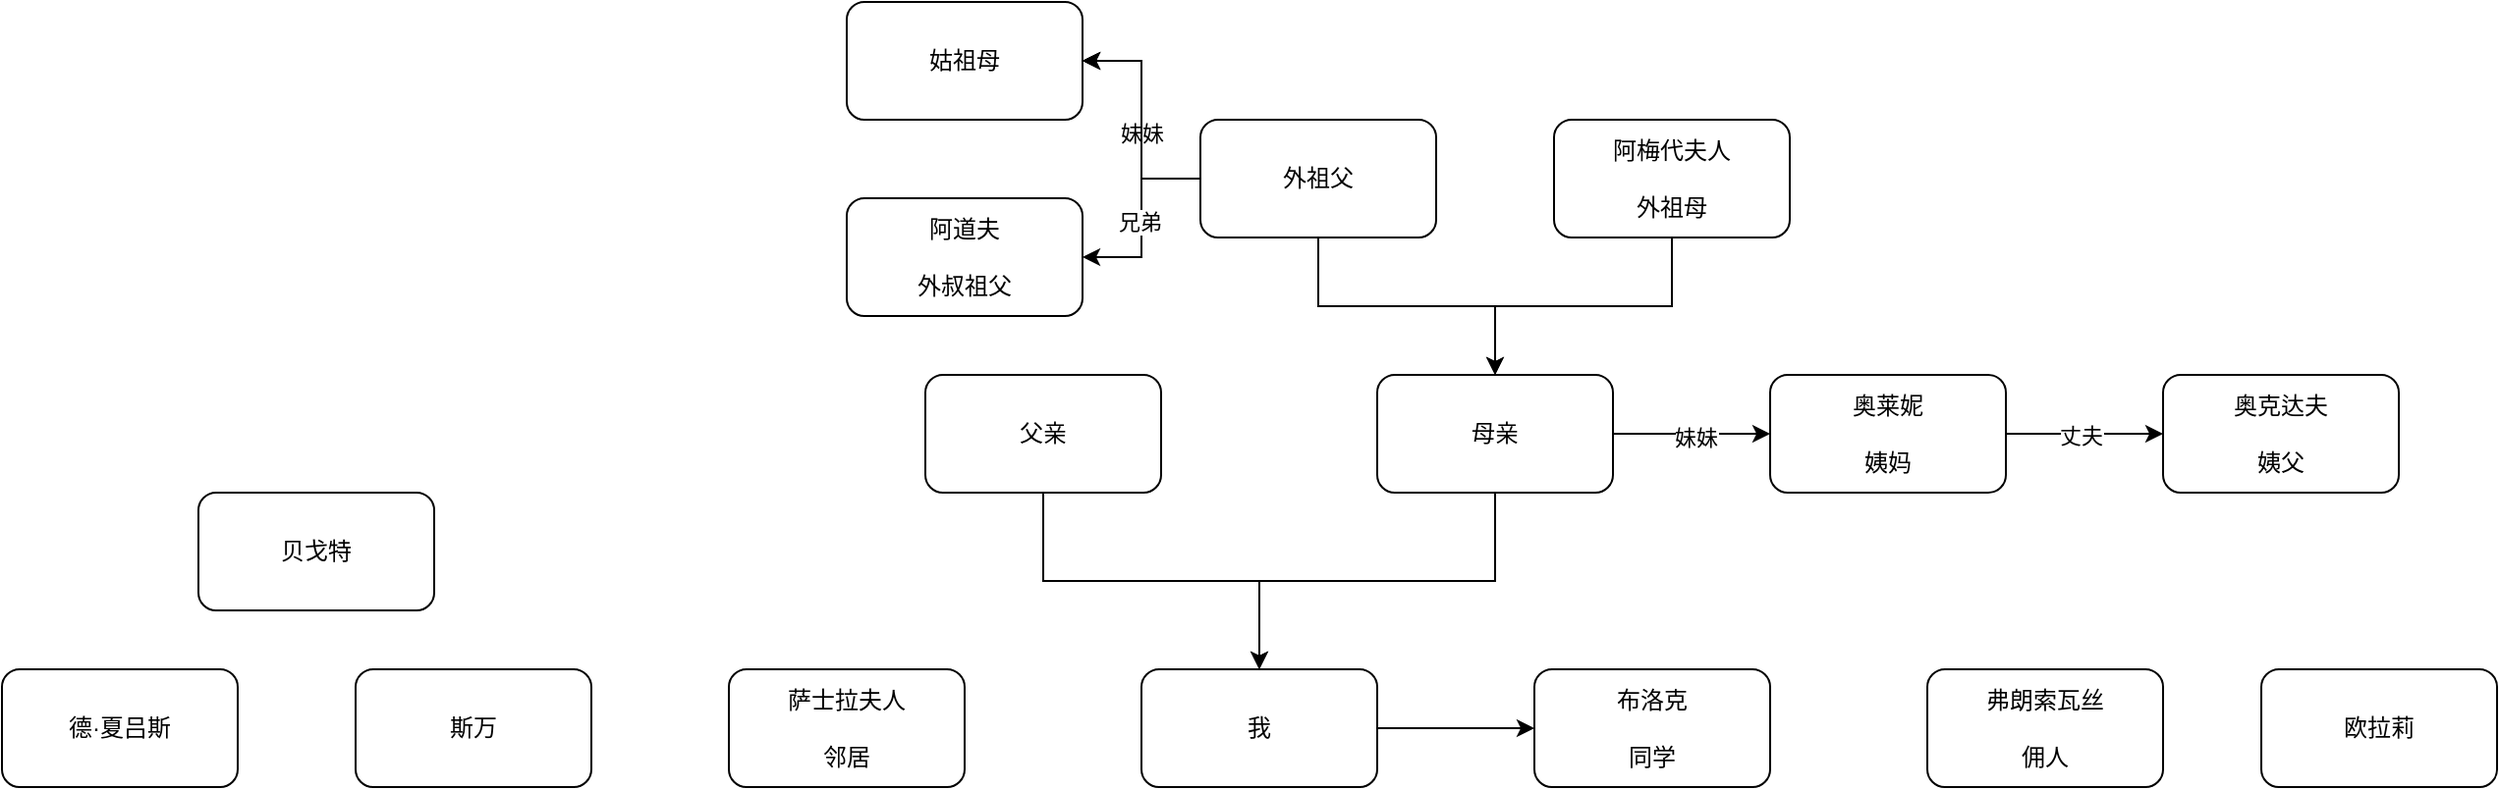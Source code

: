 <mxfile version="22.0.2" type="device">
  <diagram name="第 1 页" id="Ty52NLJcJw9SfpjNwdFo">
    <mxGraphModel dx="1607" dy="1665" grid="1" gridSize="10" guides="1" tooltips="1" connect="1" arrows="1" fold="1" page="1" pageScale="1" pageWidth="827" pageHeight="1169" math="0" shadow="0">
      <root>
        <mxCell id="0" />
        <mxCell id="1" parent="0" />
        <mxCell id="Vh8uB2OroEwljGvEppy5-32" value="" style="edgeStyle=orthogonalEdgeStyle;rounded=0;orthogonalLoop=1;jettySize=auto;html=1;" edge="1" parent="1" source="Vh8uB2OroEwljGvEppy5-1" target="Vh8uB2OroEwljGvEppy5-31">
          <mxGeometry relative="1" as="geometry" />
        </mxCell>
        <mxCell id="Vh8uB2OroEwljGvEppy5-1" value="我" style="rounded=1;whiteSpace=wrap;html=1;" vertex="1" parent="1">
          <mxGeometry x="160" y="290" width="120" height="60" as="geometry" />
        </mxCell>
        <mxCell id="Vh8uB2OroEwljGvEppy5-8" style="edgeStyle=orthogonalEdgeStyle;rounded=0;orthogonalLoop=1;jettySize=auto;html=1;exitX=0.5;exitY=1;exitDx=0;exitDy=0;entryX=0.5;entryY=0;entryDx=0;entryDy=0;" edge="1" parent="1" source="Vh8uB2OroEwljGvEppy5-3" target="Vh8uB2OroEwljGvEppy5-1">
          <mxGeometry relative="1" as="geometry" />
        </mxCell>
        <mxCell id="Vh8uB2OroEwljGvEppy5-18" value="" style="edgeStyle=orthogonalEdgeStyle;rounded=0;orthogonalLoop=1;jettySize=auto;html=1;" edge="1" parent="1" source="Vh8uB2OroEwljGvEppy5-3" target="Vh8uB2OroEwljGvEppy5-17">
          <mxGeometry relative="1" as="geometry" />
        </mxCell>
        <mxCell id="Vh8uB2OroEwljGvEppy5-20" value="妹妹" style="edgeLabel;html=1;align=center;verticalAlign=middle;resizable=0;points=[];" vertex="1" connectable="0" parent="Vh8uB2OroEwljGvEppy5-18">
          <mxGeometry x="0.042" y="-2" relative="1" as="geometry">
            <mxPoint as="offset" />
          </mxGeometry>
        </mxCell>
        <mxCell id="Vh8uB2OroEwljGvEppy5-3" value="母亲" style="whiteSpace=wrap;html=1;rounded=1;" vertex="1" parent="1">
          <mxGeometry x="280" y="140" width="120" height="60" as="geometry" />
        </mxCell>
        <mxCell id="Vh8uB2OroEwljGvEppy5-7" style="edgeStyle=orthogonalEdgeStyle;rounded=0;orthogonalLoop=1;jettySize=auto;html=1;exitX=0.5;exitY=1;exitDx=0;exitDy=0;entryX=0.5;entryY=0;entryDx=0;entryDy=0;" edge="1" parent="1" source="Vh8uB2OroEwljGvEppy5-5" target="Vh8uB2OroEwljGvEppy5-1">
          <mxGeometry relative="1" as="geometry" />
        </mxCell>
        <mxCell id="Vh8uB2OroEwljGvEppy5-5" value="父亲" style="whiteSpace=wrap;html=1;rounded=1;" vertex="1" parent="1">
          <mxGeometry x="50" y="140" width="120" height="60" as="geometry" />
        </mxCell>
        <mxCell id="Vh8uB2OroEwljGvEppy5-11" style="edgeStyle=orthogonalEdgeStyle;rounded=0;orthogonalLoop=1;jettySize=auto;html=1;exitX=0.5;exitY=1;exitDx=0;exitDy=0;entryX=0.5;entryY=0;entryDx=0;entryDy=0;" edge="1" parent="1" source="Vh8uB2OroEwljGvEppy5-9" target="Vh8uB2OroEwljGvEppy5-3">
          <mxGeometry relative="1" as="geometry" />
        </mxCell>
        <mxCell id="Vh8uB2OroEwljGvEppy5-15" value="" style="edgeStyle=orthogonalEdgeStyle;rounded=0;orthogonalLoop=1;jettySize=auto;html=1;" edge="1" parent="1" source="Vh8uB2OroEwljGvEppy5-9" target="Vh8uB2OroEwljGvEppy5-14">
          <mxGeometry relative="1" as="geometry" />
        </mxCell>
        <mxCell id="Vh8uB2OroEwljGvEppy5-16" value="妹妹" style="edgeLabel;html=1;align=center;verticalAlign=middle;resizable=0;points=[];" vertex="1" connectable="0" parent="Vh8uB2OroEwljGvEppy5-15">
          <mxGeometry x="-0.117" relative="1" as="geometry">
            <mxPoint as="offset" />
          </mxGeometry>
        </mxCell>
        <mxCell id="Vh8uB2OroEwljGvEppy5-26" value="" style="edgeStyle=orthogonalEdgeStyle;rounded=0;orthogonalLoop=1;jettySize=auto;html=1;" edge="1" parent="1" source="Vh8uB2OroEwljGvEppy5-9" target="Vh8uB2OroEwljGvEppy5-14">
          <mxGeometry relative="1" as="geometry" />
        </mxCell>
        <mxCell id="Vh8uB2OroEwljGvEppy5-27" value="" style="edgeStyle=orthogonalEdgeStyle;rounded=0;orthogonalLoop=1;jettySize=auto;html=1;" edge="1" parent="1" source="Vh8uB2OroEwljGvEppy5-9" target="Vh8uB2OroEwljGvEppy5-14">
          <mxGeometry relative="1" as="geometry" />
        </mxCell>
        <mxCell id="Vh8uB2OroEwljGvEppy5-29" style="edgeStyle=orthogonalEdgeStyle;rounded=0;orthogonalLoop=1;jettySize=auto;html=1;exitX=0;exitY=0.5;exitDx=0;exitDy=0;entryX=1;entryY=0.5;entryDx=0;entryDy=0;" edge="1" parent="1" source="Vh8uB2OroEwljGvEppy5-9" target="Vh8uB2OroEwljGvEppy5-28">
          <mxGeometry relative="1" as="geometry" />
        </mxCell>
        <mxCell id="Vh8uB2OroEwljGvEppy5-30" value="兄弟" style="edgeLabel;html=1;align=center;verticalAlign=middle;resizable=0;points=[];" vertex="1" connectable="0" parent="Vh8uB2OroEwljGvEppy5-29">
          <mxGeometry x="0.037" y="-1" relative="1" as="geometry">
            <mxPoint as="offset" />
          </mxGeometry>
        </mxCell>
        <mxCell id="Vh8uB2OroEwljGvEppy5-9" value="外祖父" style="rounded=1;whiteSpace=wrap;html=1;" vertex="1" parent="1">
          <mxGeometry x="190" y="10" width="120" height="60" as="geometry" />
        </mxCell>
        <mxCell id="Vh8uB2OroEwljGvEppy5-12" style="edgeStyle=orthogonalEdgeStyle;rounded=0;orthogonalLoop=1;jettySize=auto;html=1;exitX=0.5;exitY=1;exitDx=0;exitDy=0;entryX=0.5;entryY=0;entryDx=0;entryDy=0;" edge="1" parent="1" source="Vh8uB2OroEwljGvEppy5-10" target="Vh8uB2OroEwljGvEppy5-3">
          <mxGeometry relative="1" as="geometry" />
        </mxCell>
        <mxCell id="Vh8uB2OroEwljGvEppy5-10" value="阿梅代夫人&lt;br&gt;&lt;br&gt;外祖母" style="rounded=1;whiteSpace=wrap;html=1;" vertex="1" parent="1">
          <mxGeometry x="370" y="10" width="120" height="60" as="geometry" />
        </mxCell>
        <mxCell id="Vh8uB2OroEwljGvEppy5-14" value="姑祖母" style="whiteSpace=wrap;html=1;rounded=1;" vertex="1" parent="1">
          <mxGeometry x="10" y="-50" width="120" height="60" as="geometry" />
        </mxCell>
        <mxCell id="Vh8uB2OroEwljGvEppy5-22" value="" style="edgeStyle=orthogonalEdgeStyle;rounded=0;orthogonalLoop=1;jettySize=auto;html=1;" edge="1" parent="1" source="Vh8uB2OroEwljGvEppy5-17" target="Vh8uB2OroEwljGvEppy5-21">
          <mxGeometry relative="1" as="geometry" />
        </mxCell>
        <mxCell id="Vh8uB2OroEwljGvEppy5-23" value="丈夫" style="edgeLabel;html=1;align=center;verticalAlign=middle;resizable=0;points=[];" vertex="1" connectable="0" parent="Vh8uB2OroEwljGvEppy5-22">
          <mxGeometry x="-0.058" y="-1" relative="1" as="geometry">
            <mxPoint as="offset" />
          </mxGeometry>
        </mxCell>
        <mxCell id="Vh8uB2OroEwljGvEppy5-17" value="奥莱妮&lt;br&gt;&lt;br&gt;姨妈" style="whiteSpace=wrap;html=1;rounded=1;" vertex="1" parent="1">
          <mxGeometry x="480" y="140" width="120" height="60" as="geometry" />
        </mxCell>
        <mxCell id="Vh8uB2OroEwljGvEppy5-21" value="奥克达夫&lt;br&gt;&lt;br&gt;姨父" style="whiteSpace=wrap;html=1;rounded=1;" vertex="1" parent="1">
          <mxGeometry x="680" y="140" width="120" height="60" as="geometry" />
        </mxCell>
        <mxCell id="Vh8uB2OroEwljGvEppy5-25" value="弗朗索瓦丝&lt;br&gt;&lt;br&gt;佣人" style="rounded=1;whiteSpace=wrap;html=1;" vertex="1" parent="1">
          <mxGeometry x="560" y="290" width="120" height="60" as="geometry" />
        </mxCell>
        <mxCell id="Vh8uB2OroEwljGvEppy5-28" value="阿道夫&lt;br&gt;&lt;br&gt;外叔祖父" style="rounded=1;whiteSpace=wrap;html=1;" vertex="1" parent="1">
          <mxGeometry x="10" y="50" width="120" height="60" as="geometry" />
        </mxCell>
        <mxCell id="Vh8uB2OroEwljGvEppy5-31" value="布洛克&lt;br&gt;&lt;br&gt;同学" style="whiteSpace=wrap;html=1;rounded=1;" vertex="1" parent="1">
          <mxGeometry x="360" y="290" width="120" height="60" as="geometry" />
        </mxCell>
        <mxCell id="Vh8uB2OroEwljGvEppy5-33" value="萨士拉夫人&lt;br&gt;&lt;br&gt;邻居" style="rounded=1;whiteSpace=wrap;html=1;" vertex="1" parent="1">
          <mxGeometry x="-50" y="290" width="120" height="60" as="geometry" />
        </mxCell>
        <mxCell id="Vh8uB2OroEwljGvEppy5-34" value="德·夏吕斯" style="rounded=1;whiteSpace=wrap;html=1;" vertex="1" parent="1">
          <mxGeometry x="-420" y="290" width="120" height="60" as="geometry" />
        </mxCell>
        <mxCell id="Vh8uB2OroEwljGvEppy5-35" value="斯万" style="rounded=1;whiteSpace=wrap;html=1;" vertex="1" parent="1">
          <mxGeometry x="-240" y="290" width="120" height="60" as="geometry" />
        </mxCell>
        <mxCell id="Vh8uB2OroEwljGvEppy5-36" value="贝戈特" style="rounded=1;whiteSpace=wrap;html=1;" vertex="1" parent="1">
          <mxGeometry x="-320" y="200" width="120" height="60" as="geometry" />
        </mxCell>
        <mxCell id="Vh8uB2OroEwljGvEppy5-37" value="欧拉莉" style="rounded=1;whiteSpace=wrap;html=1;" vertex="1" parent="1">
          <mxGeometry x="730" y="290" width="120" height="60" as="geometry" />
        </mxCell>
      </root>
    </mxGraphModel>
  </diagram>
</mxfile>
